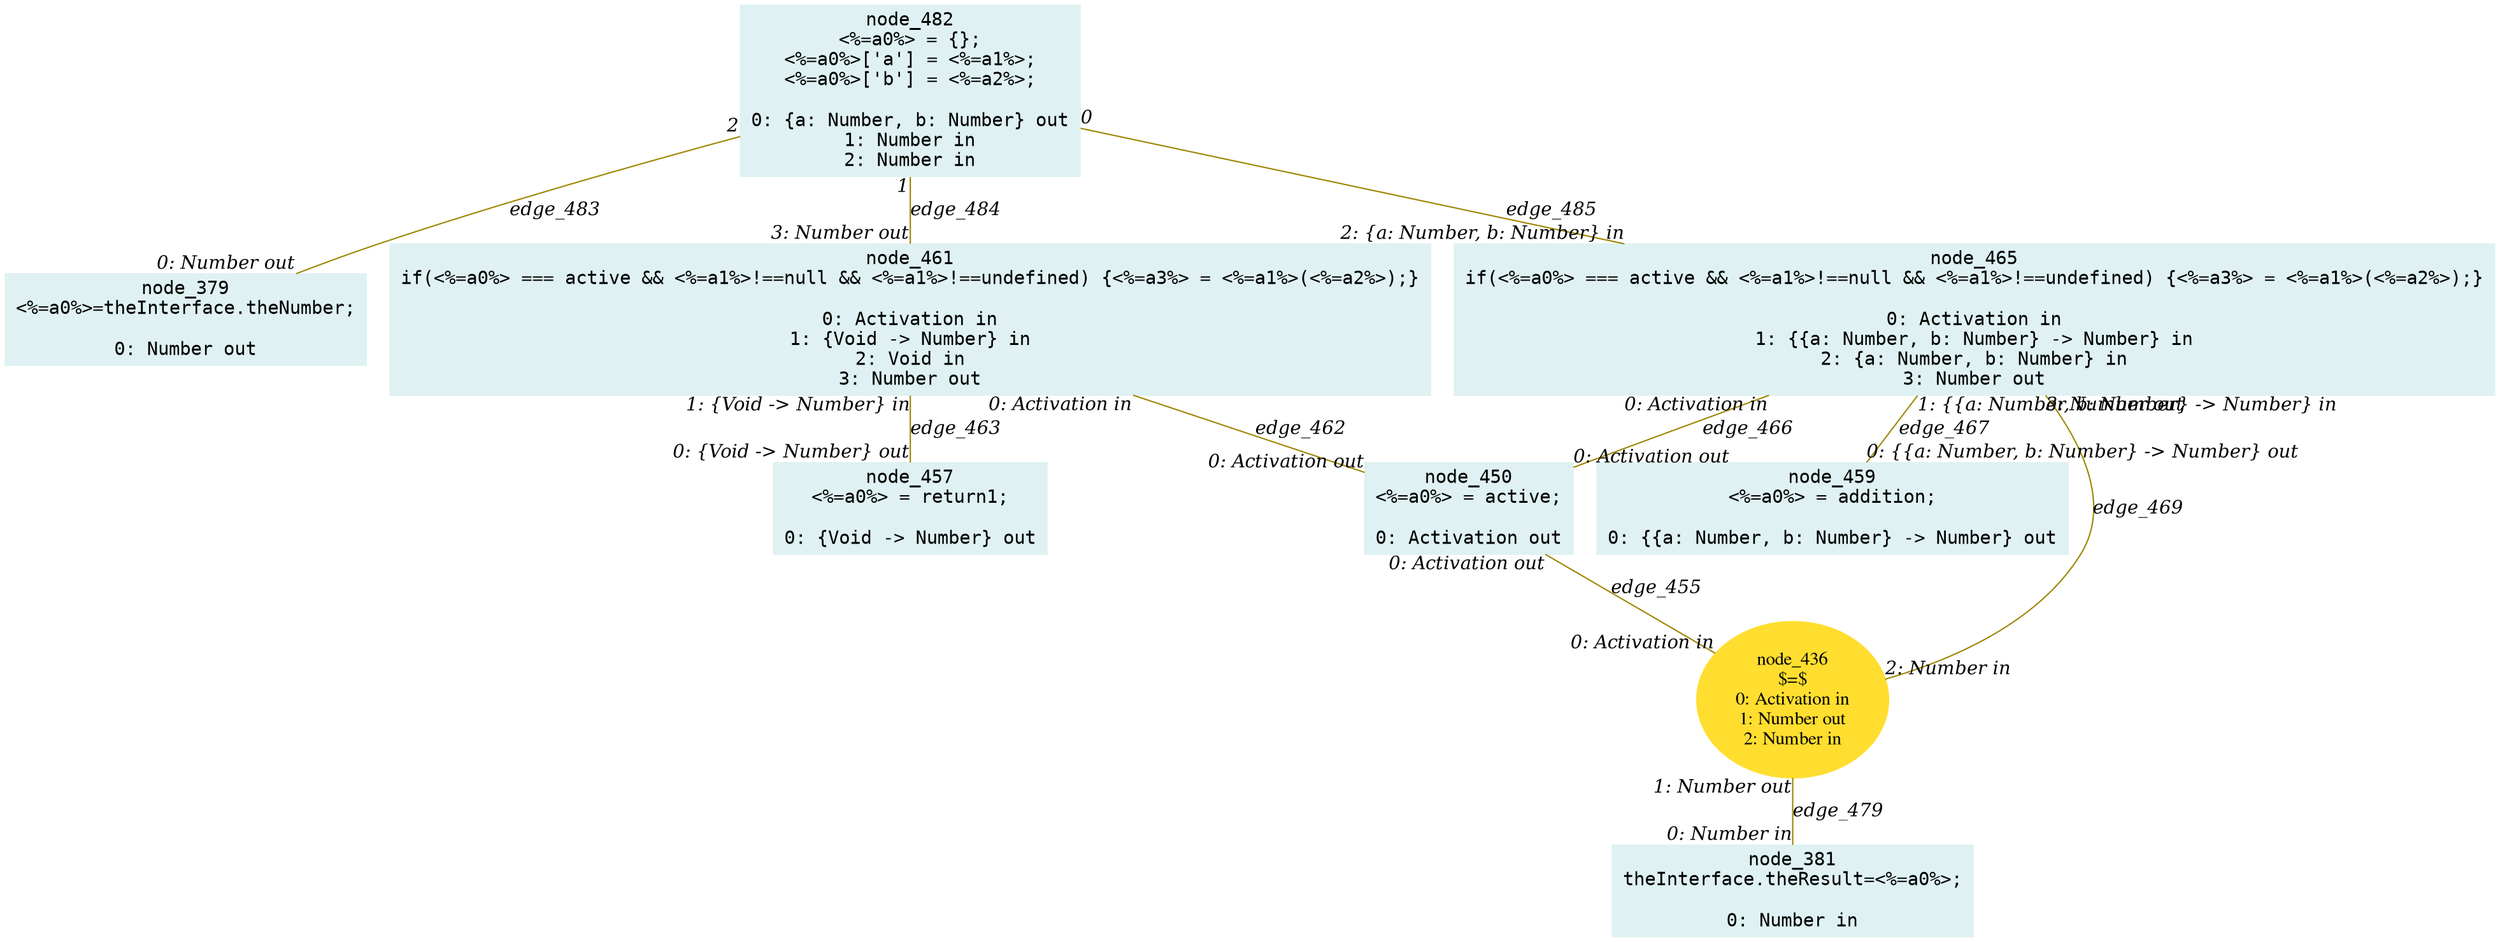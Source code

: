 digraph g{node_379 [shape="box", style="filled", color="#dff1f2", fontname="Courier", label="node_379
<%=a0%>=theInterface.theNumber;

0: Number out" ]
node_381 [shape="box", style="filled", color="#dff1f2", fontname="Courier", label="node_381
theInterface.theResult=<%=a0%>;

0: Number in" ]
node_436 [shape="ellipse", style="filled", color="#ffde2f", fontname="Times", label="node_436
$=$
0: Activation in
1: Number out
2: Number in" ]
node_450 [shape="box", style="filled", color="#dff1f2", fontname="Courier", label="node_450
<%=a0%> = active;

0: Activation out" ]
node_457 [shape="box", style="filled", color="#dff1f2", fontname="Courier", label="node_457
<%=a0%> = return1;

0: {Void -> Number} out" ]
node_459 [shape="box", style="filled", color="#dff1f2", fontname="Courier", label="node_459
<%=a0%> = addition;

0: {{a: Number, b: Number} -> Number} out" ]
node_461 [shape="box", style="filled", color="#dff1f2", fontname="Courier", label="node_461
if(<%=a0%> === active && <%=a1%>!==null && <%=a1%>!==undefined) {<%=a3%> = <%=a1%>(<%=a2%>);}

0: Activation in
1: {Void -> Number} in
2: Void in
3: Number out" ]
node_465 [shape="box", style="filled", color="#dff1f2", fontname="Courier", label="node_465
if(<%=a0%> === active && <%=a1%>!==null && <%=a1%>!==undefined) {<%=a3%> = <%=a1%>(<%=a2%>);}

0: Activation in
1: {{a: Number, b: Number} -> Number} in
2: {a: Number, b: Number} in
3: Number out" ]
node_482 [shape="box", style="filled", color="#dff1f2", fontname="Courier", label="node_482
<%=a0%> = {};
<%=a0%>['a'] = <%=a1%>;
<%=a0%>['b'] = <%=a2%>;

0: {a: Number, b: Number} out
1: Number in
2: Number in" ]
node_450 -> node_436 [dir=none, arrowHead=none, fontname="Times-Italic", arrowsize=1, color="#9d8400", label="edge_455",  headlabel="0: Activation in", taillabel="0: Activation out" ]
node_461 -> node_450 [dir=none, arrowHead=none, fontname="Times-Italic", arrowsize=1, color="#9d8400", label="edge_462",  headlabel="0: Activation out", taillabel="0: Activation in" ]
node_461 -> node_457 [dir=none, arrowHead=none, fontname="Times-Italic", arrowsize=1, color="#9d8400", label="edge_463",  headlabel="0: {Void -> Number} out", taillabel="1: {Void -> Number} in" ]
node_465 -> node_450 [dir=none, arrowHead=none, fontname="Times-Italic", arrowsize=1, color="#9d8400", label="edge_466",  headlabel="0: Activation out", taillabel="0: Activation in" ]
node_465 -> node_459 [dir=none, arrowHead=none, fontname="Times-Italic", arrowsize=1, color="#9d8400", label="edge_467",  headlabel="0: {{a: Number, b: Number} -> Number} out", taillabel="1: {{a: Number, b: Number} -> Number} in" ]
node_465 -> node_436 [dir=none, arrowHead=none, fontname="Times-Italic", arrowsize=1, color="#9d8400", label="edge_469",  headlabel="2: Number in", taillabel="3: Number out" ]
node_436 -> node_381 [dir=none, arrowHead=none, fontname="Times-Italic", arrowsize=1, color="#9d8400", label="edge_479",  headlabel="0: Number in", taillabel="1: Number out" ]
node_482 -> node_379 [dir=none, arrowHead=none, fontname="Times-Italic", arrowsize=1, color="#9d8400", label="edge_483",  headlabel="0: Number out", taillabel="2" ]
node_482 -> node_461 [dir=none, arrowHead=none, fontname="Times-Italic", arrowsize=1, color="#9d8400", label="edge_484",  headlabel="3: Number out", taillabel="1" ]
node_482 -> node_465 [dir=none, arrowHead=none, fontname="Times-Italic", arrowsize=1, color="#9d8400", label="edge_485",  headlabel="2: {a: Number, b: Number} in", taillabel="0" ]
}